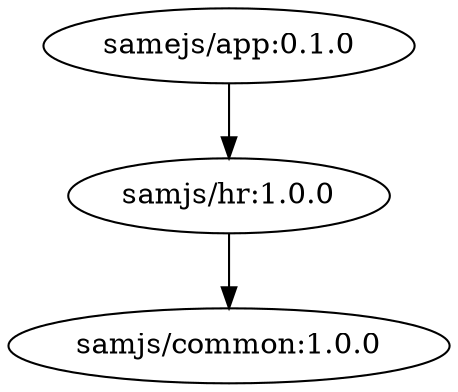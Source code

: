 digraph "example1" {
    "samejs/app:0.1.0" -> "samjs/hr:1.0.0"
    "samjs/hr:1.0.0" -> "samjs/common:1.0.0"
}